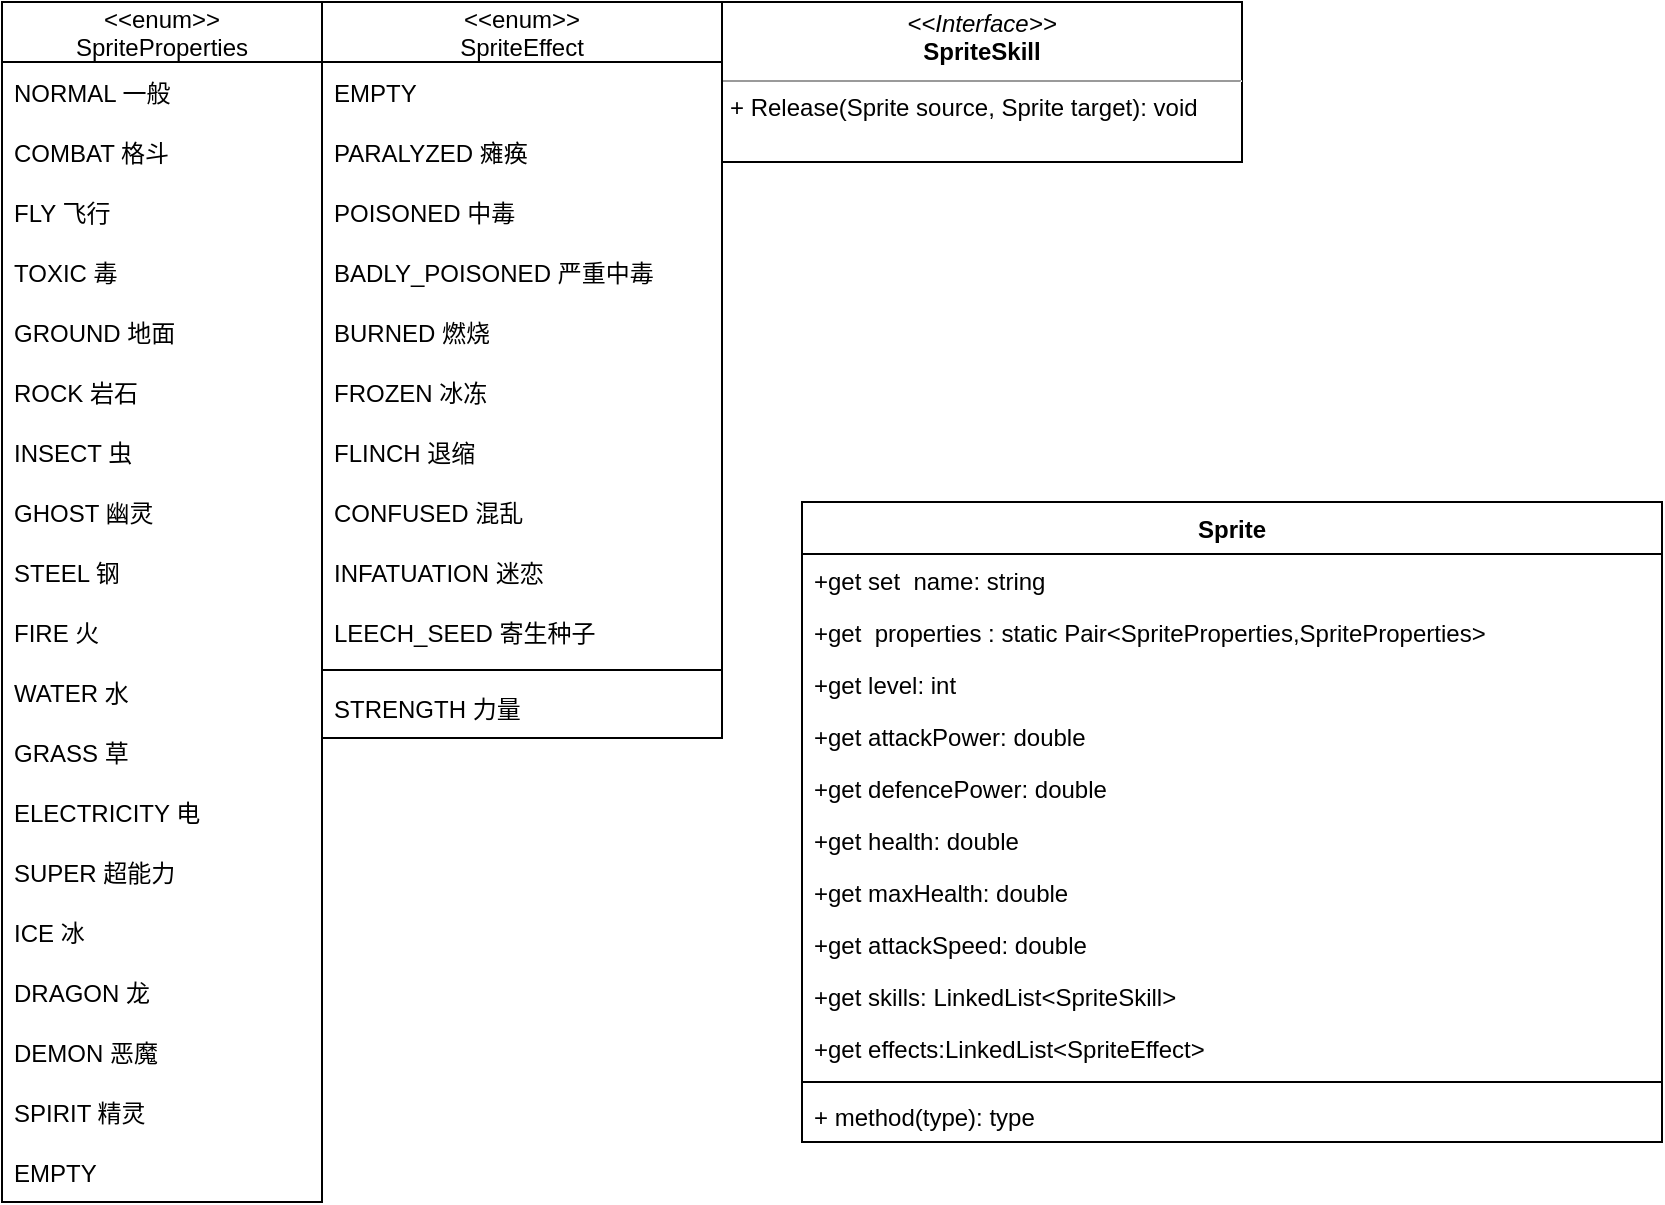 <mxfile version="19.0.3" type="device"><diagram id="C5RBs43oDa-KdzZeNtuy" name="Page-1"><mxGraphModel dx="944" dy="1200" grid="1" gridSize="10" guides="1" tooltips="1" connect="1" arrows="1" fold="1" page="1" pageScale="1" pageWidth="827" pageHeight="1169" math="0" shadow="0"><root><mxCell id="WIyWlLk6GJQsqaUBKTNV-0"/><mxCell id="WIyWlLk6GJQsqaUBKTNV-1" parent="WIyWlLk6GJQsqaUBKTNV-0"/><mxCell id="1W_ZS60NMug-V-3pk_HU-4" value="&lt;&lt;enum&gt;&gt;&#10;SpriteProperties" style="swimlane;fontStyle=0;childLayout=stackLayout;horizontal=1;startSize=30;horizontalStack=0;resizeParent=1;resizeParentMax=0;resizeLast=0;collapsible=1;marginBottom=0;" vertex="1" parent="WIyWlLk6GJQsqaUBKTNV-1"><mxGeometry x="20" y="20" width="160" height="600" as="geometry"><mxRectangle x="60" y="50" width="140" height="30" as="alternateBounds"/></mxGeometry></mxCell><mxCell id="1W_ZS60NMug-V-3pk_HU-5" value="NORMAL 一般" style="text;strokeColor=none;fillColor=none;align=left;verticalAlign=middle;spacingLeft=4;spacingRight=4;overflow=hidden;points=[[0,0.5],[1,0.5]];portConstraint=eastwest;rotatable=0;" vertex="1" parent="1W_ZS60NMug-V-3pk_HU-4"><mxGeometry y="30" width="160" height="30" as="geometry"/></mxCell><mxCell id="1W_ZS60NMug-V-3pk_HU-6" value="COMBAT 格斗" style="text;strokeColor=none;fillColor=none;align=left;verticalAlign=middle;spacingLeft=4;spacingRight=4;overflow=hidden;points=[[0,0.5],[1,0.5]];portConstraint=eastwest;rotatable=0;" vertex="1" parent="1W_ZS60NMug-V-3pk_HU-4"><mxGeometry y="60" width="160" height="30" as="geometry"/></mxCell><mxCell id="1W_ZS60NMug-V-3pk_HU-7" value="FLY 飞行" style="text;strokeColor=none;fillColor=none;align=left;verticalAlign=middle;spacingLeft=4;spacingRight=4;overflow=hidden;points=[[0,0.5],[1,0.5]];portConstraint=eastwest;rotatable=0;" vertex="1" parent="1W_ZS60NMug-V-3pk_HU-4"><mxGeometry y="90" width="160" height="30" as="geometry"/></mxCell><mxCell id="1W_ZS60NMug-V-3pk_HU-12" value="TOXIC 毒" style="text;strokeColor=none;fillColor=none;align=left;verticalAlign=middle;spacingLeft=4;spacingRight=4;overflow=hidden;points=[[0,0.5],[1,0.5]];portConstraint=eastwest;rotatable=0;" vertex="1" parent="1W_ZS60NMug-V-3pk_HU-4"><mxGeometry y="120" width="160" height="30" as="geometry"/></mxCell><mxCell id="1W_ZS60NMug-V-3pk_HU-13" value="GROUND 地面" style="text;strokeColor=none;fillColor=none;align=left;verticalAlign=middle;spacingLeft=4;spacingRight=4;overflow=hidden;points=[[0,0.5],[1,0.5]];portConstraint=eastwest;rotatable=0;" vertex="1" parent="1W_ZS60NMug-V-3pk_HU-4"><mxGeometry y="150" width="160" height="30" as="geometry"/></mxCell><mxCell id="1W_ZS60NMug-V-3pk_HU-14" value="ROCK 岩石" style="text;strokeColor=none;fillColor=none;align=left;verticalAlign=middle;spacingLeft=4;spacingRight=4;overflow=hidden;points=[[0,0.5],[1,0.5]];portConstraint=eastwest;rotatable=0;" vertex="1" parent="1W_ZS60NMug-V-3pk_HU-4"><mxGeometry y="180" width="160" height="30" as="geometry"/></mxCell><mxCell id="1W_ZS60NMug-V-3pk_HU-15" value="INSECT 虫" style="text;strokeColor=none;fillColor=none;align=left;verticalAlign=middle;spacingLeft=4;spacingRight=4;overflow=hidden;points=[[0,0.5],[1,0.5]];portConstraint=eastwest;rotatable=0;" vertex="1" parent="1W_ZS60NMug-V-3pk_HU-4"><mxGeometry y="210" width="160" height="30" as="geometry"/></mxCell><mxCell id="1W_ZS60NMug-V-3pk_HU-16" value="GHOST 幽灵" style="text;strokeColor=none;fillColor=none;align=left;verticalAlign=middle;spacingLeft=4;spacingRight=4;overflow=hidden;points=[[0,0.5],[1,0.5]];portConstraint=eastwest;rotatable=0;" vertex="1" parent="1W_ZS60NMug-V-3pk_HU-4"><mxGeometry y="240" width="160" height="30" as="geometry"/></mxCell><mxCell id="1W_ZS60NMug-V-3pk_HU-17" value="STEEL 钢" style="text;strokeColor=none;fillColor=none;align=left;verticalAlign=middle;spacingLeft=4;spacingRight=4;overflow=hidden;points=[[0,0.5],[1,0.5]];portConstraint=eastwest;rotatable=0;" vertex="1" parent="1W_ZS60NMug-V-3pk_HU-4"><mxGeometry y="270" width="160" height="30" as="geometry"/></mxCell><mxCell id="1W_ZS60NMug-V-3pk_HU-18" value="FIRE 火" style="text;strokeColor=none;fillColor=none;align=left;verticalAlign=middle;spacingLeft=4;spacingRight=4;overflow=hidden;points=[[0,0.5],[1,0.5]];portConstraint=eastwest;rotatable=0;" vertex="1" parent="1W_ZS60NMug-V-3pk_HU-4"><mxGeometry y="300" width="160" height="30" as="geometry"/></mxCell><mxCell id="1W_ZS60NMug-V-3pk_HU-19" value="WATER 水" style="text;strokeColor=none;fillColor=none;align=left;verticalAlign=middle;spacingLeft=4;spacingRight=4;overflow=hidden;points=[[0,0.5],[1,0.5]];portConstraint=eastwest;rotatable=0;" vertex="1" parent="1W_ZS60NMug-V-3pk_HU-4"><mxGeometry y="330" width="160" height="30" as="geometry"/></mxCell><mxCell id="1W_ZS60NMug-V-3pk_HU-20" value="GRASS 草" style="text;strokeColor=none;fillColor=none;align=left;verticalAlign=middle;spacingLeft=4;spacingRight=4;overflow=hidden;points=[[0,0.5],[1,0.5]];portConstraint=eastwest;rotatable=0;" vertex="1" parent="1W_ZS60NMug-V-3pk_HU-4"><mxGeometry y="360" width="160" height="30" as="geometry"/></mxCell><mxCell id="1W_ZS60NMug-V-3pk_HU-22" value="ELECTRICITY 电" style="text;strokeColor=none;fillColor=none;align=left;verticalAlign=middle;spacingLeft=4;spacingRight=4;overflow=hidden;points=[[0,0.5],[1,0.5]];portConstraint=eastwest;rotatable=0;" vertex="1" parent="1W_ZS60NMug-V-3pk_HU-4"><mxGeometry y="390" width="160" height="30" as="geometry"/></mxCell><mxCell id="1W_ZS60NMug-V-3pk_HU-23" value="SUPER 超能力" style="text;strokeColor=none;fillColor=none;align=left;verticalAlign=middle;spacingLeft=4;spacingRight=4;overflow=hidden;points=[[0,0.5],[1,0.5]];portConstraint=eastwest;rotatable=0;" vertex="1" parent="1W_ZS60NMug-V-3pk_HU-4"><mxGeometry y="420" width="160" height="30" as="geometry"/></mxCell><mxCell id="1W_ZS60NMug-V-3pk_HU-24" value="ICE 冰" style="text;strokeColor=none;fillColor=none;align=left;verticalAlign=middle;spacingLeft=4;spacingRight=4;overflow=hidden;points=[[0,0.5],[1,0.5]];portConstraint=eastwest;rotatable=0;" vertex="1" parent="1W_ZS60NMug-V-3pk_HU-4"><mxGeometry y="450" width="160" height="30" as="geometry"/></mxCell><mxCell id="1W_ZS60NMug-V-3pk_HU-25" value="DRAGON 龙" style="text;strokeColor=none;fillColor=none;align=left;verticalAlign=middle;spacingLeft=4;spacingRight=4;overflow=hidden;points=[[0,0.5],[1,0.5]];portConstraint=eastwest;rotatable=0;" vertex="1" parent="1W_ZS60NMug-V-3pk_HU-4"><mxGeometry y="480" width="160" height="30" as="geometry"/></mxCell><mxCell id="1W_ZS60NMug-V-3pk_HU-26" value="DEMON 恶魔" style="text;strokeColor=none;fillColor=none;align=left;verticalAlign=middle;spacingLeft=4;spacingRight=4;overflow=hidden;points=[[0,0.5],[1,0.5]];portConstraint=eastwest;rotatable=0;" vertex="1" parent="1W_ZS60NMug-V-3pk_HU-4"><mxGeometry y="510" width="160" height="30" as="geometry"/></mxCell><mxCell id="1W_ZS60NMug-V-3pk_HU-27" value="SPIRIT 精灵" style="text;strokeColor=none;fillColor=none;align=left;verticalAlign=middle;spacingLeft=4;spacingRight=4;overflow=hidden;points=[[0,0.5],[1,0.5]];portConstraint=eastwest;rotatable=0;" vertex="1" parent="1W_ZS60NMug-V-3pk_HU-4"><mxGeometry y="540" width="160" height="30" as="geometry"/></mxCell><mxCell id="1W_ZS60NMug-V-3pk_HU-71" value="EMPTY" style="text;strokeColor=none;fillColor=none;align=left;verticalAlign=middle;spacingLeft=4;spacingRight=4;overflow=hidden;points=[[0,0.5],[1,0.5]];portConstraint=eastwest;rotatable=0;" vertex="1" parent="1W_ZS60NMug-V-3pk_HU-4"><mxGeometry y="570" width="160" height="30" as="geometry"/></mxCell><mxCell id="1W_ZS60NMug-V-3pk_HU-43" value="Sprite" style="swimlane;fontStyle=1;align=center;verticalAlign=top;childLayout=stackLayout;horizontal=1;startSize=26;horizontalStack=0;resizeParent=1;resizeParentMax=0;resizeLast=0;collapsible=1;marginBottom=0;" vertex="1" parent="WIyWlLk6GJQsqaUBKTNV-1"><mxGeometry x="420" y="270" width="430" height="320" as="geometry"/></mxCell><mxCell id="1W_ZS60NMug-V-3pk_HU-44" value="+get set  name: string" style="text;strokeColor=none;fillColor=none;align=left;verticalAlign=top;spacingLeft=4;spacingRight=4;overflow=hidden;rotatable=0;points=[[0,0.5],[1,0.5]];portConstraint=eastwest;" vertex="1" parent="1W_ZS60NMug-V-3pk_HU-43"><mxGeometry y="26" width="430" height="26" as="geometry"/></mxCell><mxCell id="1W_ZS60NMug-V-3pk_HU-48" value="+get  properties : static Pair&lt;SpriteProperties,SpriteProperties&gt;" style="text;strokeColor=none;fillColor=none;align=left;verticalAlign=top;spacingLeft=4;spacingRight=4;overflow=hidden;rotatable=0;points=[[0,0.5],[1,0.5]];portConstraint=eastwest;" vertex="1" parent="1W_ZS60NMug-V-3pk_HU-43"><mxGeometry y="52" width="430" height="26" as="geometry"/></mxCell><mxCell id="1W_ZS60NMug-V-3pk_HU-73" value="+get level: int" style="text;strokeColor=none;fillColor=none;align=left;verticalAlign=top;spacingLeft=4;spacingRight=4;overflow=hidden;rotatable=0;points=[[0,0.5],[1,0.5]];portConstraint=eastwest;" vertex="1" parent="1W_ZS60NMug-V-3pk_HU-43"><mxGeometry y="78" width="430" height="26" as="geometry"/></mxCell><mxCell id="1W_ZS60NMug-V-3pk_HU-76" value="+get attackPower: double" style="text;strokeColor=none;fillColor=none;align=left;verticalAlign=top;spacingLeft=4;spacingRight=4;overflow=hidden;rotatable=0;points=[[0,0.5],[1,0.5]];portConstraint=eastwest;" vertex="1" parent="1W_ZS60NMug-V-3pk_HU-43"><mxGeometry y="104" width="430" height="26" as="geometry"/></mxCell><mxCell id="1W_ZS60NMug-V-3pk_HU-77" value="+get defencePower: double" style="text;strokeColor=none;fillColor=none;align=left;verticalAlign=top;spacingLeft=4;spacingRight=4;overflow=hidden;rotatable=0;points=[[0,0.5],[1,0.5]];portConstraint=eastwest;" vertex="1" parent="1W_ZS60NMug-V-3pk_HU-43"><mxGeometry y="130" width="430" height="26" as="geometry"/></mxCell><mxCell id="1W_ZS60NMug-V-3pk_HU-78" value="+get health: double" style="text;strokeColor=none;fillColor=none;align=left;verticalAlign=top;spacingLeft=4;spacingRight=4;overflow=hidden;rotatable=0;points=[[0,0.5],[1,0.5]];portConstraint=eastwest;" vertex="1" parent="1W_ZS60NMug-V-3pk_HU-43"><mxGeometry y="156" width="430" height="26" as="geometry"/></mxCell><mxCell id="1W_ZS60NMug-V-3pk_HU-79" value="+get maxHealth: double" style="text;strokeColor=none;fillColor=none;align=left;verticalAlign=top;spacingLeft=4;spacingRight=4;overflow=hidden;rotatable=0;points=[[0,0.5],[1,0.5]];portConstraint=eastwest;" vertex="1" parent="1W_ZS60NMug-V-3pk_HU-43"><mxGeometry y="182" width="430" height="26" as="geometry"/></mxCell><mxCell id="1W_ZS60NMug-V-3pk_HU-80" value="+get attackSpeed: double" style="text;strokeColor=none;fillColor=none;align=left;verticalAlign=top;spacingLeft=4;spacingRight=4;overflow=hidden;rotatable=0;points=[[0,0.5],[1,0.5]];portConstraint=eastwest;" vertex="1" parent="1W_ZS60NMug-V-3pk_HU-43"><mxGeometry y="208" width="430" height="26" as="geometry"/></mxCell><mxCell id="1W_ZS60NMug-V-3pk_HU-81" value="+get skills: LinkedList&lt;SpriteSkill&gt;" style="text;strokeColor=none;fillColor=none;align=left;verticalAlign=top;spacingLeft=4;spacingRight=4;overflow=hidden;rotatable=0;points=[[0,0.5],[1,0.5]];portConstraint=eastwest;" vertex="1" parent="1W_ZS60NMug-V-3pk_HU-43"><mxGeometry y="234" width="430" height="26" as="geometry"/></mxCell><mxCell id="1W_ZS60NMug-V-3pk_HU-83" value="+get effects:LinkedList&lt;SpriteEffect&gt;" style="text;strokeColor=none;fillColor=none;align=left;verticalAlign=top;spacingLeft=4;spacingRight=4;overflow=hidden;rotatable=0;points=[[0,0.5],[1,0.5]];portConstraint=eastwest;" vertex="1" parent="1W_ZS60NMug-V-3pk_HU-43"><mxGeometry y="260" width="430" height="26" as="geometry"/></mxCell><mxCell id="1W_ZS60NMug-V-3pk_HU-45" value="" style="line;strokeWidth=1;fillColor=none;align=left;verticalAlign=middle;spacingTop=-1;spacingLeft=3;spacingRight=3;rotatable=0;labelPosition=right;points=[];portConstraint=eastwest;" vertex="1" parent="1W_ZS60NMug-V-3pk_HU-43"><mxGeometry y="286" width="430" height="8" as="geometry"/></mxCell><mxCell id="1W_ZS60NMug-V-3pk_HU-46" value="+ method(type): type" style="text;strokeColor=none;fillColor=none;align=left;verticalAlign=top;spacingLeft=4;spacingRight=4;overflow=hidden;rotatable=0;points=[[0,0.5],[1,0.5]];portConstraint=eastwest;" vertex="1" parent="1W_ZS60NMug-V-3pk_HU-43"><mxGeometry y="294" width="430" height="26" as="geometry"/></mxCell><mxCell id="1W_ZS60NMug-V-3pk_HU-75" value="&lt;p style=&quot;margin:0px;margin-top:4px;text-align:center;&quot;&gt;&lt;i&gt;&amp;lt;&amp;lt;Interface&amp;gt;&amp;gt;&lt;/i&gt;&lt;br&gt;&lt;b&gt;SpriteSkill&lt;/b&gt;&lt;/p&gt;&lt;hr size=&quot;1&quot;&gt;&lt;p style=&quot;margin:0px;margin-left:4px;&quot;&gt;+ Release(Sprite source, Sprite target): void&lt;br&gt;&lt;/p&gt;" style="verticalAlign=top;align=left;overflow=fill;fontSize=12;fontFamily=Helvetica;html=1;" vertex="1" parent="WIyWlLk6GJQsqaUBKTNV-1"><mxGeometry x="380" y="20" width="260" height="80" as="geometry"/></mxCell><mxCell id="1W_ZS60NMug-V-3pk_HU-84" value="&lt;&lt;enum&gt;&gt;&#10;SpriteEffect" style="swimlane;fontStyle=0;childLayout=stackLayout;horizontal=1;startSize=30;horizontalStack=0;resizeParent=1;resizeParentMax=0;resizeLast=0;collapsible=1;marginBottom=0;" vertex="1" parent="WIyWlLk6GJQsqaUBKTNV-1"><mxGeometry x="180" y="20" width="200" height="368" as="geometry"><mxRectangle x="60" y="50" width="140" height="30" as="alternateBounds"/></mxGeometry></mxCell><mxCell id="1W_ZS60NMug-V-3pk_HU-103" value="EMPTY" style="text;strokeColor=none;fillColor=none;align=left;verticalAlign=middle;spacingLeft=4;spacingRight=4;overflow=hidden;points=[[0,0.5],[1,0.5]];portConstraint=eastwest;rotatable=0;" vertex="1" parent="1W_ZS60NMug-V-3pk_HU-84"><mxGeometry y="30" width="200" height="30" as="geometry"/></mxCell><mxCell id="1W_ZS60NMug-V-3pk_HU-104" value="PARALYZED 瘫痪" style="text;strokeColor=none;fillColor=none;align=left;verticalAlign=middle;spacingLeft=4;spacingRight=4;overflow=hidden;points=[[0,0.5],[1,0.5]];portConstraint=eastwest;rotatable=0;" vertex="1" parent="1W_ZS60NMug-V-3pk_HU-84"><mxGeometry y="60" width="200" height="30" as="geometry"/></mxCell><mxCell id="1W_ZS60NMug-V-3pk_HU-107" value="POISONED 中毒" style="text;strokeColor=none;fillColor=none;align=left;verticalAlign=middle;spacingLeft=4;spacingRight=4;overflow=hidden;points=[[0,0.5],[1,0.5]];portConstraint=eastwest;rotatable=0;" vertex="1" parent="1W_ZS60NMug-V-3pk_HU-84"><mxGeometry y="90" width="200" height="30" as="geometry"/></mxCell><mxCell id="1W_ZS60NMug-V-3pk_HU-108" value="BADLY_POISONED 严重中毒" style="text;strokeColor=none;fillColor=none;align=left;verticalAlign=middle;spacingLeft=4;spacingRight=4;overflow=hidden;points=[[0,0.5],[1,0.5]];portConstraint=eastwest;rotatable=0;" vertex="1" parent="1W_ZS60NMug-V-3pk_HU-84"><mxGeometry y="120" width="200" height="30" as="geometry"/></mxCell><mxCell id="1W_ZS60NMug-V-3pk_HU-109" value="BURNED 燃烧" style="text;strokeColor=none;fillColor=none;align=left;verticalAlign=middle;spacingLeft=4;spacingRight=4;overflow=hidden;points=[[0,0.5],[1,0.5]];portConstraint=eastwest;rotatable=0;" vertex="1" parent="1W_ZS60NMug-V-3pk_HU-84"><mxGeometry y="150" width="200" height="30" as="geometry"/></mxCell><mxCell id="1W_ZS60NMug-V-3pk_HU-110" value="FROZEN 冰冻" style="text;strokeColor=none;fillColor=none;align=left;verticalAlign=middle;spacingLeft=4;spacingRight=4;overflow=hidden;points=[[0,0.5],[1,0.5]];portConstraint=eastwest;rotatable=0;" vertex="1" parent="1W_ZS60NMug-V-3pk_HU-84"><mxGeometry y="180" width="200" height="30" as="geometry"/></mxCell><mxCell id="1W_ZS60NMug-V-3pk_HU-111" value="FLINCH 退缩" style="text;strokeColor=none;fillColor=none;align=left;verticalAlign=middle;spacingLeft=4;spacingRight=4;overflow=hidden;points=[[0,0.5],[1,0.5]];portConstraint=eastwest;rotatable=0;" vertex="1" parent="1W_ZS60NMug-V-3pk_HU-84"><mxGeometry y="210" width="200" height="30" as="geometry"/></mxCell><mxCell id="1W_ZS60NMug-V-3pk_HU-112" value="CONFUSED 混乱" style="text;strokeColor=none;fillColor=none;align=left;verticalAlign=middle;spacingLeft=4;spacingRight=4;overflow=hidden;points=[[0,0.5],[1,0.5]];portConstraint=eastwest;rotatable=0;" vertex="1" parent="1W_ZS60NMug-V-3pk_HU-84"><mxGeometry y="240" width="200" height="30" as="geometry"/></mxCell><mxCell id="1W_ZS60NMug-V-3pk_HU-113" value="INFATUATION 迷恋" style="text;strokeColor=none;fillColor=none;align=left;verticalAlign=middle;spacingLeft=4;spacingRight=4;overflow=hidden;points=[[0,0.5],[1,0.5]];portConstraint=eastwest;rotatable=0;" vertex="1" parent="1W_ZS60NMug-V-3pk_HU-84"><mxGeometry y="270" width="200" height="30" as="geometry"/></mxCell><mxCell id="1W_ZS60NMug-V-3pk_HU-115" value="LEECH_SEED 寄生种子" style="text;strokeColor=none;fillColor=none;align=left;verticalAlign=middle;spacingLeft=4;spacingRight=4;overflow=hidden;points=[[0,0.5],[1,0.5]];portConstraint=eastwest;rotatable=0;" vertex="1" parent="1W_ZS60NMug-V-3pk_HU-84"><mxGeometry y="300" width="200" height="30" as="geometry"/></mxCell><mxCell id="1W_ZS60NMug-V-3pk_HU-124" value="" style="line;strokeWidth=1;fillColor=none;align=left;verticalAlign=middle;spacingTop=-1;spacingLeft=3;spacingRight=3;rotatable=0;labelPosition=right;points=[];portConstraint=eastwest;" vertex="1" parent="1W_ZS60NMug-V-3pk_HU-84"><mxGeometry y="330" width="200" height="8" as="geometry"/></mxCell><mxCell id="1W_ZS60NMug-V-3pk_HU-125" value="STRENGTH 力量" style="text;strokeColor=none;fillColor=none;align=left;verticalAlign=middle;spacingLeft=4;spacingRight=4;overflow=hidden;points=[[0,0.5],[1,0.5]];portConstraint=eastwest;rotatable=0;" vertex="1" parent="1W_ZS60NMug-V-3pk_HU-84"><mxGeometry y="338" width="200" height="30" as="geometry"/></mxCell></root></mxGraphModel></diagram></mxfile>